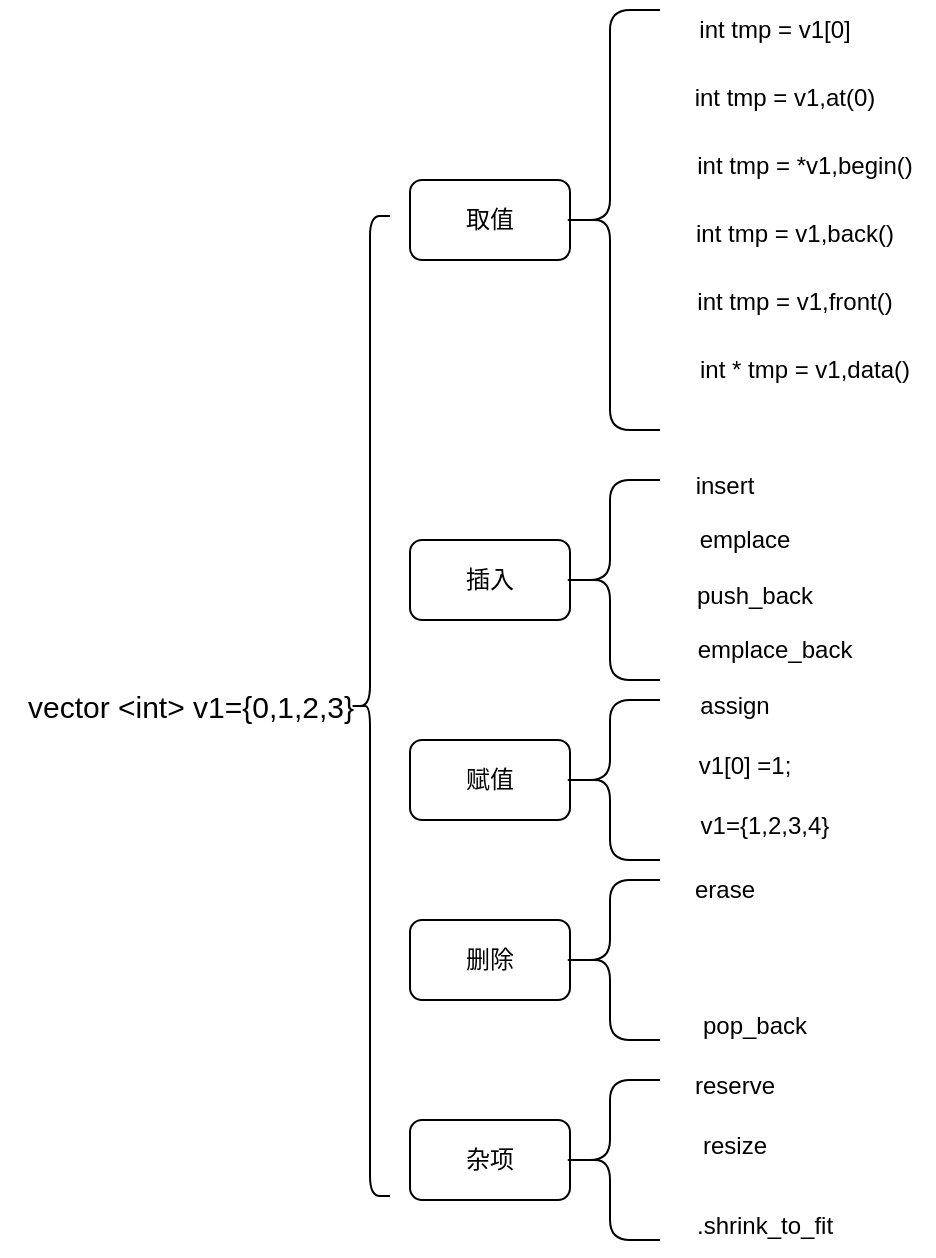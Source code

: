 <mxfile version="21.6.5" type="github">
  <diagram name="第 1 页" id="6kwac-lvCLyZTH2dsMiq">
    <mxGraphModel dx="2206" dy="764" grid="1" gridSize="10" guides="1" tooltips="1" connect="1" arrows="1" fold="1" page="1" pageScale="1" pageWidth="827" pageHeight="1169" math="0" shadow="0">
      <root>
        <mxCell id="0" />
        <mxCell id="1" parent="0" />
        <mxCell id="MbM5e3I2AGBSMbuFfObf-96" value="" style="shape=curlyBracket;whiteSpace=wrap;html=1;rounded=1;labelPosition=left;verticalLabelPosition=middle;align=right;verticalAlign=middle;" vertex="1" parent="1">
          <mxGeometry x="150" y="478" width="20" height="490" as="geometry" />
        </mxCell>
        <mxCell id="MbM5e3I2AGBSMbuFfObf-97" value="vector &amp;lt;int&amp;gt; v1={0,1,2,3}" style="text;html=1;align=center;verticalAlign=middle;resizable=0;points=[];autosize=1;strokeColor=none;fillColor=none;fontSize=15;" vertex="1" parent="1">
          <mxGeometry x="-25" y="708" width="190" height="30" as="geometry" />
        </mxCell>
        <mxCell id="MbM5e3I2AGBSMbuFfObf-99" value="取值" style="rounded=1;whiteSpace=wrap;html=1;" vertex="1" parent="1">
          <mxGeometry x="180" y="460" width="80" height="40" as="geometry" />
        </mxCell>
        <mxCell id="MbM5e3I2AGBSMbuFfObf-100" value="" style="shape=curlyBracket;whiteSpace=wrap;html=1;rounded=1;labelPosition=left;verticalLabelPosition=middle;align=right;verticalAlign=middle;" vertex="1" parent="1">
          <mxGeometry x="255" y="375" width="50" height="210" as="geometry" />
        </mxCell>
        <mxCell id="MbM5e3I2AGBSMbuFfObf-102" value="int tmp = v1[0]" style="text;html=1;align=center;verticalAlign=middle;resizable=0;points=[];autosize=1;strokeColor=none;fillColor=none;" vertex="1" parent="1">
          <mxGeometry x="312" y="370" width="100" height="30" as="geometry" />
        </mxCell>
        <mxCell id="MbM5e3I2AGBSMbuFfObf-103" value="int tmp = v1,at(0)" style="text;html=1;align=center;verticalAlign=middle;resizable=0;points=[];autosize=1;strokeColor=none;fillColor=none;" vertex="1" parent="1">
          <mxGeometry x="312" y="404" width="110" height="30" as="geometry" />
        </mxCell>
        <mxCell id="MbM5e3I2AGBSMbuFfObf-104" value="int tmp = *v1,begin()" style="text;html=1;align=center;verticalAlign=middle;resizable=0;points=[];autosize=1;strokeColor=none;fillColor=none;" vertex="1" parent="1">
          <mxGeometry x="312" y="438" width="130" height="30" as="geometry" />
        </mxCell>
        <mxCell id="MbM5e3I2AGBSMbuFfObf-106" value="int tmp = v1,front()" style="text;html=1;align=center;verticalAlign=middle;resizable=0;points=[];autosize=1;strokeColor=none;fillColor=none;" vertex="1" parent="1">
          <mxGeometry x="312" y="506" width="120" height="30" as="geometry" />
        </mxCell>
        <mxCell id="MbM5e3I2AGBSMbuFfObf-107" value="int * tmp = v1,data()" style="text;html=1;align=center;verticalAlign=middle;resizable=0;points=[];autosize=1;strokeColor=none;fillColor=none;" vertex="1" parent="1">
          <mxGeometry x="312" y="540" width="130" height="30" as="geometry" />
        </mxCell>
        <mxCell id="MbM5e3I2AGBSMbuFfObf-108" value="int tmp = v1,back()" style="text;html=1;align=center;verticalAlign=middle;resizable=0;points=[];autosize=1;strokeColor=none;fillColor=none;" vertex="1" parent="1">
          <mxGeometry x="312" y="472" width="120" height="30" as="geometry" />
        </mxCell>
        <mxCell id="MbM5e3I2AGBSMbuFfObf-109" value="插入" style="rounded=1;whiteSpace=wrap;html=1;" vertex="1" parent="1">
          <mxGeometry x="180" y="640" width="80" height="40" as="geometry" />
        </mxCell>
        <mxCell id="MbM5e3I2AGBSMbuFfObf-110" value="" style="shape=curlyBracket;whiteSpace=wrap;html=1;rounded=1;labelPosition=left;verticalLabelPosition=middle;align=right;verticalAlign=middle;" vertex="1" parent="1">
          <mxGeometry x="255" y="610" width="50" height="100" as="geometry" />
        </mxCell>
        <mxCell id="MbM5e3I2AGBSMbuFfObf-112" value="insert" style="text;html=1;align=center;verticalAlign=middle;resizable=0;points=[];autosize=1;strokeColor=none;fillColor=none;" vertex="1" parent="1">
          <mxGeometry x="312" y="598" width="50" height="30" as="geometry" />
        </mxCell>
        <mxCell id="MbM5e3I2AGBSMbuFfObf-113" value="emplace" style="text;html=1;align=center;verticalAlign=middle;resizable=0;points=[];autosize=1;strokeColor=none;fillColor=none;" vertex="1" parent="1">
          <mxGeometry x="312" y="625" width="70" height="30" as="geometry" />
        </mxCell>
        <mxCell id="MbM5e3I2AGBSMbuFfObf-114" value="push_back" style="text;html=1;align=center;verticalAlign=middle;resizable=0;points=[];autosize=1;strokeColor=none;fillColor=none;" vertex="1" parent="1">
          <mxGeometry x="312" y="653" width="80" height="30" as="geometry" />
        </mxCell>
        <mxCell id="MbM5e3I2AGBSMbuFfObf-115" value="emplace_back" style="text;html=1;align=center;verticalAlign=middle;resizable=0;points=[];autosize=1;strokeColor=none;fillColor=none;" vertex="1" parent="1">
          <mxGeometry x="312" y="680" width="100" height="30" as="geometry" />
        </mxCell>
        <mxCell id="MbM5e3I2AGBSMbuFfObf-116" value="赋值" style="rounded=1;whiteSpace=wrap;html=1;" vertex="1" parent="1">
          <mxGeometry x="180" y="740" width="80" height="40" as="geometry" />
        </mxCell>
        <mxCell id="MbM5e3I2AGBSMbuFfObf-117" value="" style="shape=curlyBracket;whiteSpace=wrap;html=1;rounded=1;labelPosition=left;verticalLabelPosition=middle;align=right;verticalAlign=middle;" vertex="1" parent="1">
          <mxGeometry x="255" y="720" width="50" height="80" as="geometry" />
        </mxCell>
        <mxCell id="MbM5e3I2AGBSMbuFfObf-118" value="assign" style="text;html=1;align=center;verticalAlign=middle;resizable=0;points=[];autosize=1;strokeColor=none;fillColor=none;" vertex="1" parent="1">
          <mxGeometry x="312" y="708" width="60" height="30" as="geometry" />
        </mxCell>
        <mxCell id="MbM5e3I2AGBSMbuFfObf-119" value="v1[0] =1;" style="text;html=1;align=center;verticalAlign=middle;resizable=0;points=[];autosize=1;strokeColor=none;fillColor=none;" vertex="1" parent="1">
          <mxGeometry x="312" y="738" width="70" height="30" as="geometry" />
        </mxCell>
        <mxCell id="MbM5e3I2AGBSMbuFfObf-120" value="v1={1,2,3,4}" style="text;html=1;align=center;verticalAlign=middle;resizable=0;points=[];autosize=1;strokeColor=none;fillColor=none;" vertex="1" parent="1">
          <mxGeometry x="312" y="768" width="90" height="30" as="geometry" />
        </mxCell>
        <mxCell id="MbM5e3I2AGBSMbuFfObf-121" value="删除" style="rounded=1;whiteSpace=wrap;html=1;" vertex="1" parent="1">
          <mxGeometry x="180" y="830" width="80" height="40" as="geometry" />
        </mxCell>
        <mxCell id="MbM5e3I2AGBSMbuFfObf-122" value="" style="shape=curlyBracket;whiteSpace=wrap;html=1;rounded=1;labelPosition=left;verticalLabelPosition=middle;align=right;verticalAlign=middle;" vertex="1" parent="1">
          <mxGeometry x="255" y="810" width="50" height="80" as="geometry" />
        </mxCell>
        <mxCell id="MbM5e3I2AGBSMbuFfObf-123" value="erase " style="text;html=1;align=center;verticalAlign=middle;resizable=0;points=[];autosize=1;strokeColor=none;fillColor=none;" vertex="1" parent="1">
          <mxGeometry x="312" y="800" width="50" height="30" as="geometry" />
        </mxCell>
        <mxCell id="MbM5e3I2AGBSMbuFfObf-124" value="pop_back" style="text;html=1;align=center;verticalAlign=middle;resizable=0;points=[];autosize=1;strokeColor=none;fillColor=none;" vertex="1" parent="1">
          <mxGeometry x="312" y="868" width="80" height="30" as="geometry" />
        </mxCell>
        <mxCell id="MbM5e3I2AGBSMbuFfObf-125" value="杂项" style="rounded=1;whiteSpace=wrap;html=1;" vertex="1" parent="1">
          <mxGeometry x="180" y="930" width="80" height="40" as="geometry" />
        </mxCell>
        <mxCell id="MbM5e3I2AGBSMbuFfObf-126" value="" style="shape=curlyBracket;whiteSpace=wrap;html=1;rounded=1;labelPosition=left;verticalLabelPosition=middle;align=right;verticalAlign=middle;" vertex="1" parent="1">
          <mxGeometry x="255" y="910" width="50" height="80" as="geometry" />
        </mxCell>
        <mxCell id="MbM5e3I2AGBSMbuFfObf-127" value="reserve" style="text;html=1;align=center;verticalAlign=middle;resizable=0;points=[];autosize=1;strokeColor=none;fillColor=none;" vertex="1" parent="1">
          <mxGeometry x="312" y="898" width="60" height="30" as="geometry" />
        </mxCell>
        <mxCell id="MbM5e3I2AGBSMbuFfObf-128" value="resize" style="text;html=1;align=center;verticalAlign=middle;resizable=0;points=[];autosize=1;strokeColor=none;fillColor=none;" vertex="1" parent="1">
          <mxGeometry x="312" y="928" width="60" height="30" as="geometry" />
        </mxCell>
        <mxCell id="MbM5e3I2AGBSMbuFfObf-129" value=".&lt;span lang=&quot;zh-CN&quot;&gt;shrink_to_fit&lt;/span&gt;&lt;span lang=&quot;en-US&quot;&gt;&lt;/span&gt;" style="text;html=1;align=center;verticalAlign=middle;resizable=0;points=[];autosize=1;strokeColor=none;fillColor=none;" vertex="1" parent="1">
          <mxGeometry x="312" y="968" width="90" height="30" as="geometry" />
        </mxCell>
      </root>
    </mxGraphModel>
  </diagram>
</mxfile>
